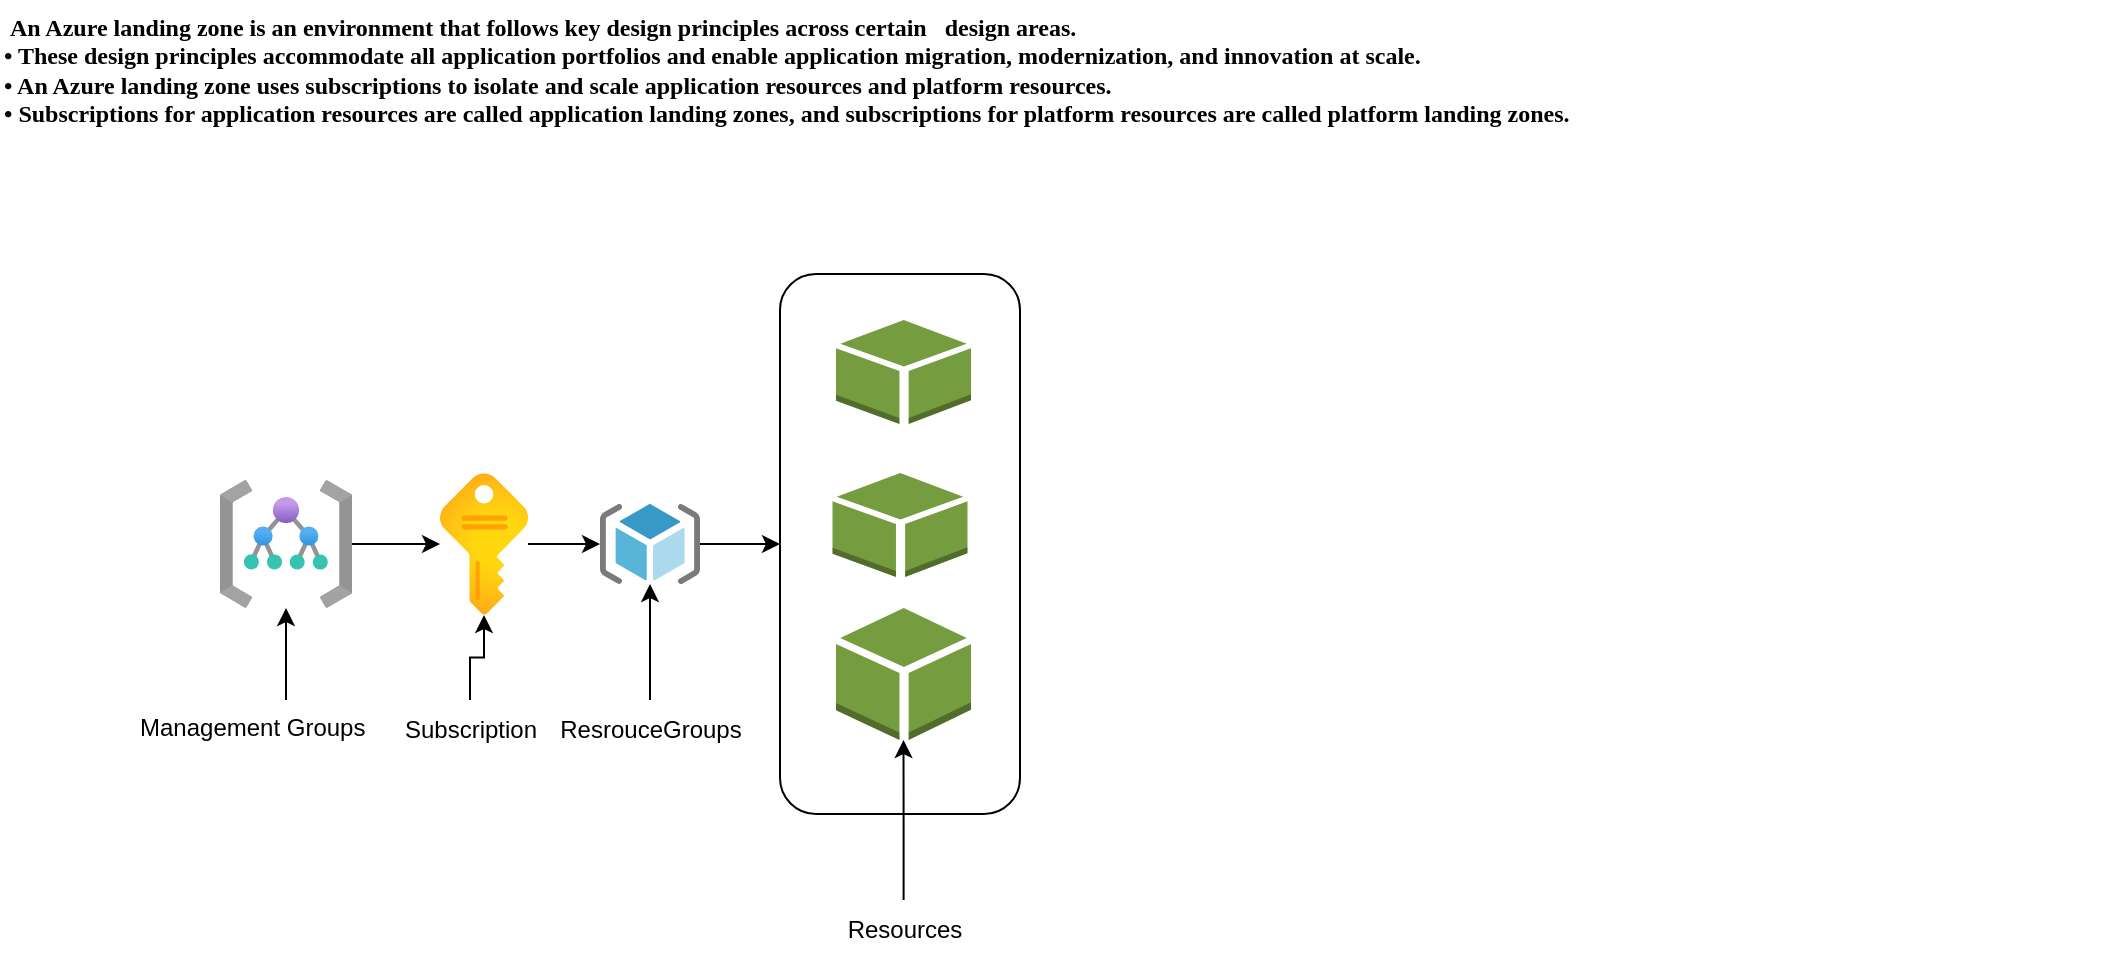 <mxfile version="27.1.5">
  <diagram name="Page-1" id="zBoh-crnz1L481YQTiIM">
    <mxGraphModel dx="1838" dy="1672" grid="1" gridSize="10" guides="1" tooltips="1" connect="1" arrows="1" fold="1" page="1" pageScale="1" pageWidth="850" pageHeight="1100" math="0" shadow="0">
      <root>
        <mxCell id="0" />
        <mxCell id="1" parent="0" />
        <mxCell id="wWzdKViMLvHmdZBcwuWm-8" value="" style="rounded=1;whiteSpace=wrap;html=1;" vertex="1" parent="1">
          <mxGeometry x="330" y="77" width="120" height="270" as="geometry" />
        </mxCell>
        <mxCell id="wWzdKViMLvHmdZBcwuWm-4" value="" style="edgeStyle=orthogonalEdgeStyle;rounded=0;orthogonalLoop=1;jettySize=auto;html=1;" edge="1" parent="1" source="wWzdKViMLvHmdZBcwuWm-2" target="wWzdKViMLvHmdZBcwuWm-3">
          <mxGeometry relative="1" as="geometry" />
        </mxCell>
        <mxCell id="wWzdKViMLvHmdZBcwuWm-2" value="" style="image;aspect=fixed;html=1;points=[];align=center;fontSize=12;image=img/lib/azure2/general/Management_Groups.svg;" vertex="1" parent="1">
          <mxGeometry x="50" y="180" width="66" height="64" as="geometry" />
        </mxCell>
        <mxCell id="wWzdKViMLvHmdZBcwuWm-6" value="" style="edgeStyle=orthogonalEdgeStyle;rounded=0;orthogonalLoop=1;jettySize=auto;html=1;" edge="1" parent="1" source="wWzdKViMLvHmdZBcwuWm-3" target="wWzdKViMLvHmdZBcwuWm-5">
          <mxGeometry relative="1" as="geometry" />
        </mxCell>
        <mxCell id="wWzdKViMLvHmdZBcwuWm-3" value="" style="image;aspect=fixed;html=1;points=[];align=center;fontSize=12;image=img/lib/azure2/general/Subscriptions.svg;" vertex="1" parent="1">
          <mxGeometry x="160" y="176.5" width="44" height="71" as="geometry" />
        </mxCell>
        <mxCell id="wWzdKViMLvHmdZBcwuWm-5" value="" style="image;sketch=0;aspect=fixed;html=1;points=[];align=center;fontSize=12;image=img/lib/mscae/ResourceGroup.svg;" vertex="1" parent="1">
          <mxGeometry x="240" y="192" width="50" height="40" as="geometry" />
        </mxCell>
        <mxCell id="wWzdKViMLvHmdZBcwuWm-7" value="" style="outlineConnect=0;dashed=0;verticalLabelPosition=bottom;verticalAlign=top;align=center;html=1;shape=mxgraph.aws3.resources;fillColor=#759C3E;gradientColor=none;" vertex="1" parent="1">
          <mxGeometry x="358" y="100" width="67.5" height="52" as="geometry" />
        </mxCell>
        <mxCell id="wWzdKViMLvHmdZBcwuWm-10" value="" style="outlineConnect=0;dashed=0;verticalLabelPosition=bottom;verticalAlign=top;align=center;html=1;shape=mxgraph.aws3.resources;fillColor=#759C3E;gradientColor=none;" vertex="1" parent="1">
          <mxGeometry x="356.25" y="176.5" width="67.5" height="52" as="geometry" />
        </mxCell>
        <mxCell id="wWzdKViMLvHmdZBcwuWm-11" value="" style="outlineConnect=0;dashed=0;verticalLabelPosition=bottom;verticalAlign=top;align=center;html=1;shape=mxgraph.aws3.resources;fillColor=#759C3E;gradientColor=none;" vertex="1" parent="1">
          <mxGeometry x="358" y="244" width="67.5" height="66" as="geometry" />
        </mxCell>
        <mxCell id="wWzdKViMLvHmdZBcwuWm-13" value="" style="edgeStyle=orthogonalEdgeStyle;rounded=0;orthogonalLoop=1;jettySize=auto;html=1;" edge="1" parent="1" source="wWzdKViMLvHmdZBcwuWm-5" target="wWzdKViMLvHmdZBcwuWm-8">
          <mxGeometry relative="1" as="geometry">
            <mxPoint x="290" y="212" as="sourcePoint" />
            <mxPoint x="490" y="244" as="targetPoint" />
          </mxGeometry>
        </mxCell>
        <mxCell id="wWzdKViMLvHmdZBcwuWm-15" value="" style="edgeStyle=orthogonalEdgeStyle;rounded=0;orthogonalLoop=1;jettySize=auto;html=1;" edge="1" parent="1" source="wWzdKViMLvHmdZBcwuWm-14" target="wWzdKViMLvHmdZBcwuWm-2">
          <mxGeometry relative="1" as="geometry" />
        </mxCell>
        <mxCell id="wWzdKViMLvHmdZBcwuWm-14" value="Management Groups" style="text;whiteSpace=wrap;html=1;" vertex="1" parent="1">
          <mxGeometry x="8" y="290" width="150" height="40" as="geometry" />
        </mxCell>
        <mxCell id="wWzdKViMLvHmdZBcwuWm-17" value="" style="edgeStyle=orthogonalEdgeStyle;rounded=0;orthogonalLoop=1;jettySize=auto;html=1;" edge="1" parent="1" source="wWzdKViMLvHmdZBcwuWm-16" target="wWzdKViMLvHmdZBcwuWm-3">
          <mxGeometry relative="1" as="geometry" />
        </mxCell>
        <mxCell id="wWzdKViMLvHmdZBcwuWm-16" value="Subscription" style="text;html=1;align=center;verticalAlign=middle;resizable=0;points=[];autosize=1;strokeColor=none;fillColor=none;" vertex="1" parent="1">
          <mxGeometry x="130" y="290" width="90" height="30" as="geometry" />
        </mxCell>
        <mxCell id="wWzdKViMLvHmdZBcwuWm-19" value="" style="edgeStyle=orthogonalEdgeStyle;rounded=0;orthogonalLoop=1;jettySize=auto;html=1;" edge="1" parent="1" source="wWzdKViMLvHmdZBcwuWm-18" target="wWzdKViMLvHmdZBcwuWm-5">
          <mxGeometry relative="1" as="geometry" />
        </mxCell>
        <mxCell id="wWzdKViMLvHmdZBcwuWm-18" value="ResrouceGroups" style="text;html=1;align=center;verticalAlign=middle;resizable=0;points=[];autosize=1;strokeColor=none;fillColor=none;" vertex="1" parent="1">
          <mxGeometry x="210" y="290" width="110" height="30" as="geometry" />
        </mxCell>
        <mxCell id="wWzdKViMLvHmdZBcwuWm-22" value="" style="edgeStyle=orthogonalEdgeStyle;rounded=0;orthogonalLoop=1;jettySize=auto;html=1;" edge="1" parent="1" source="wWzdKViMLvHmdZBcwuWm-20" target="wWzdKViMLvHmdZBcwuWm-11">
          <mxGeometry relative="1" as="geometry" />
        </mxCell>
        <mxCell id="wWzdKViMLvHmdZBcwuWm-20" value="Resources" style="text;html=1;align=center;verticalAlign=middle;resizable=0;points=[];autosize=1;strokeColor=none;fillColor=none;" vertex="1" parent="1">
          <mxGeometry x="351.75" y="390" width="80" height="30" as="geometry" />
        </mxCell>
        <mxCell id="wWzdKViMLvHmdZBcwuWm-23" value="&lt;div&gt;&lt;b&gt;&lt;font face=&quot;Verdana&quot;&gt;&amp;nbsp;An Azure landing zone is an environment that follows key design principles across certain&amp;nbsp; &amp;nbsp;&lt;span style=&quot;background-color: transparent; color: light-dark(rgb(0, 0, 0), rgb(255, 255, 255));&quot;&gt;design areas.&amp;nbsp;&lt;/span&gt;&lt;/font&gt;&lt;/b&gt;&lt;/div&gt;&lt;div&gt;&lt;b&gt;&lt;font face=&quot;Verdana&quot;&gt;• These design principles accommodate all application portfolios and enable application&amp;nbsp;&lt;span style=&quot;background-color: transparent; color: light-dark(rgb(0, 0, 0), rgb(255, 255, 255));&quot;&gt;migration, modernization, and innovation at scale.&amp;nbsp;&lt;/span&gt;&lt;/font&gt;&lt;/b&gt;&lt;/div&gt;&lt;div&gt;&lt;b&gt;&lt;font face=&quot;Verdana&quot;&gt;&lt;span style=&quot;background-color: transparent; color: light-dark(rgb(0, 0, 0), rgb(255, 255, 255));&quot;&gt;• An Azure landing zone uses subscriptions to isolate and scale application resources and&amp;nbsp;&lt;/span&gt;&lt;span style=&quot;background-color: transparent; color: light-dark(rgb(0, 0, 0), rgb(255, 255, 255));&quot;&gt;platform resources.&amp;nbsp;&lt;/span&gt;&lt;/font&gt;&lt;/b&gt;&lt;/div&gt;&lt;div&gt;&lt;b&gt;&lt;font face=&quot;Verdana&quot;&gt;• Subscriptions for application resources are called application landing zones, and subscriptions&amp;nbsp;&lt;span style=&quot;background-color: transparent; color: light-dark(rgb(0, 0, 0), rgb(255, 255, 255));&quot;&gt;for platform resources are called platform landing zones.&lt;/span&gt;&lt;/font&gt;&lt;/b&gt;&lt;/div&gt;" style="text;html=1;align=left;verticalAlign=middle;resizable=0;points=[];autosize=1;strokeColor=none;fillColor=none;" vertex="1" parent="1">
          <mxGeometry x="-60" y="-60" width="1060" height="70" as="geometry" />
        </mxCell>
      </root>
    </mxGraphModel>
  </diagram>
</mxfile>
